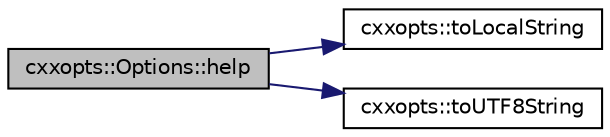 digraph "cxxopts::Options::help"
{
 // LATEX_PDF_SIZE
  edge [fontname="Helvetica",fontsize="10",labelfontname="Helvetica",labelfontsize="10"];
  node [fontname="Helvetica",fontsize="10",shape=record];
  rankdir="LR";
  Node1 [label="cxxopts::Options::help",height=0.2,width=0.4,color="black", fillcolor="grey75", style="filled", fontcolor="black",tooltip=" "];
  Node1 -> Node2 [color="midnightblue",fontsize="10",style="solid",fontname="Helvetica"];
  Node2 [label="cxxopts::toLocalString",height=0.2,width=0.4,color="black", fillcolor="white", style="filled",URL="$namespacecxxopts.html#ac8ee50fdeb30245d157343a3bade9ede",tooltip=" "];
  Node1 -> Node3 [color="midnightblue",fontsize="10",style="solid",fontname="Helvetica"];
  Node3 [label="cxxopts::toUTF8String",height=0.2,width=0.4,color="black", fillcolor="white", style="filled",URL="$namespacecxxopts.html#a21f7a08caacc41cc3475f4bc7f9a1a67",tooltip=" "];
}
